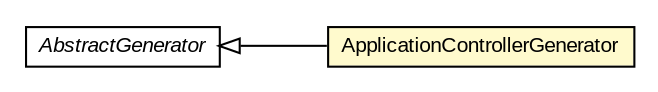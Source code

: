 #!/usr/local/bin/dot
#
# Class diagram 
# Generated by UMLGraph version R5_6-24-gf6e263 (http://www.umlgraph.org/)
#

digraph G {
	edge [fontname="arial",fontsize=10,labelfontname="arial",labelfontsize=10];
	node [fontname="arial",fontsize=10,shape=plaintext];
	nodesep=0.25;
	ranksep=0.5;
	rankdir=LR;
	// com.gwtplatform.mvp.rebind.ApplicationControllerGenerator
	c127575 [label=<<table title="com.gwtplatform.mvp.rebind.ApplicationControllerGenerator" border="0" cellborder="1" cellspacing="0" cellpadding="2" port="p" bgcolor="lemonChiffon" href="./ApplicationControllerGenerator.html">
		<tr><td><table border="0" cellspacing="0" cellpadding="1">
<tr><td align="center" balign="center"> ApplicationControllerGenerator </td></tr>
		</table></td></tr>
		</table>>, URL="./ApplicationControllerGenerator.html", fontname="arial", fontcolor="black", fontsize=10.0];
	// com.gwtplatform.mvp.rebind.AbstractGenerator
	c127576 [label=<<table title="com.gwtplatform.mvp.rebind.AbstractGenerator" border="0" cellborder="1" cellspacing="0" cellpadding="2" port="p" href="./AbstractGenerator.html">
		<tr><td><table border="0" cellspacing="0" cellpadding="1">
<tr><td align="center" balign="center"><font face="arial italic"> AbstractGenerator </font></td></tr>
		</table></td></tr>
		</table>>, URL="./AbstractGenerator.html", fontname="arial", fontcolor="black", fontsize=10.0];
	//com.gwtplatform.mvp.rebind.ApplicationControllerGenerator extends com.gwtplatform.mvp.rebind.AbstractGenerator
	c127576:p -> c127575:p [dir=back,arrowtail=empty];
}

